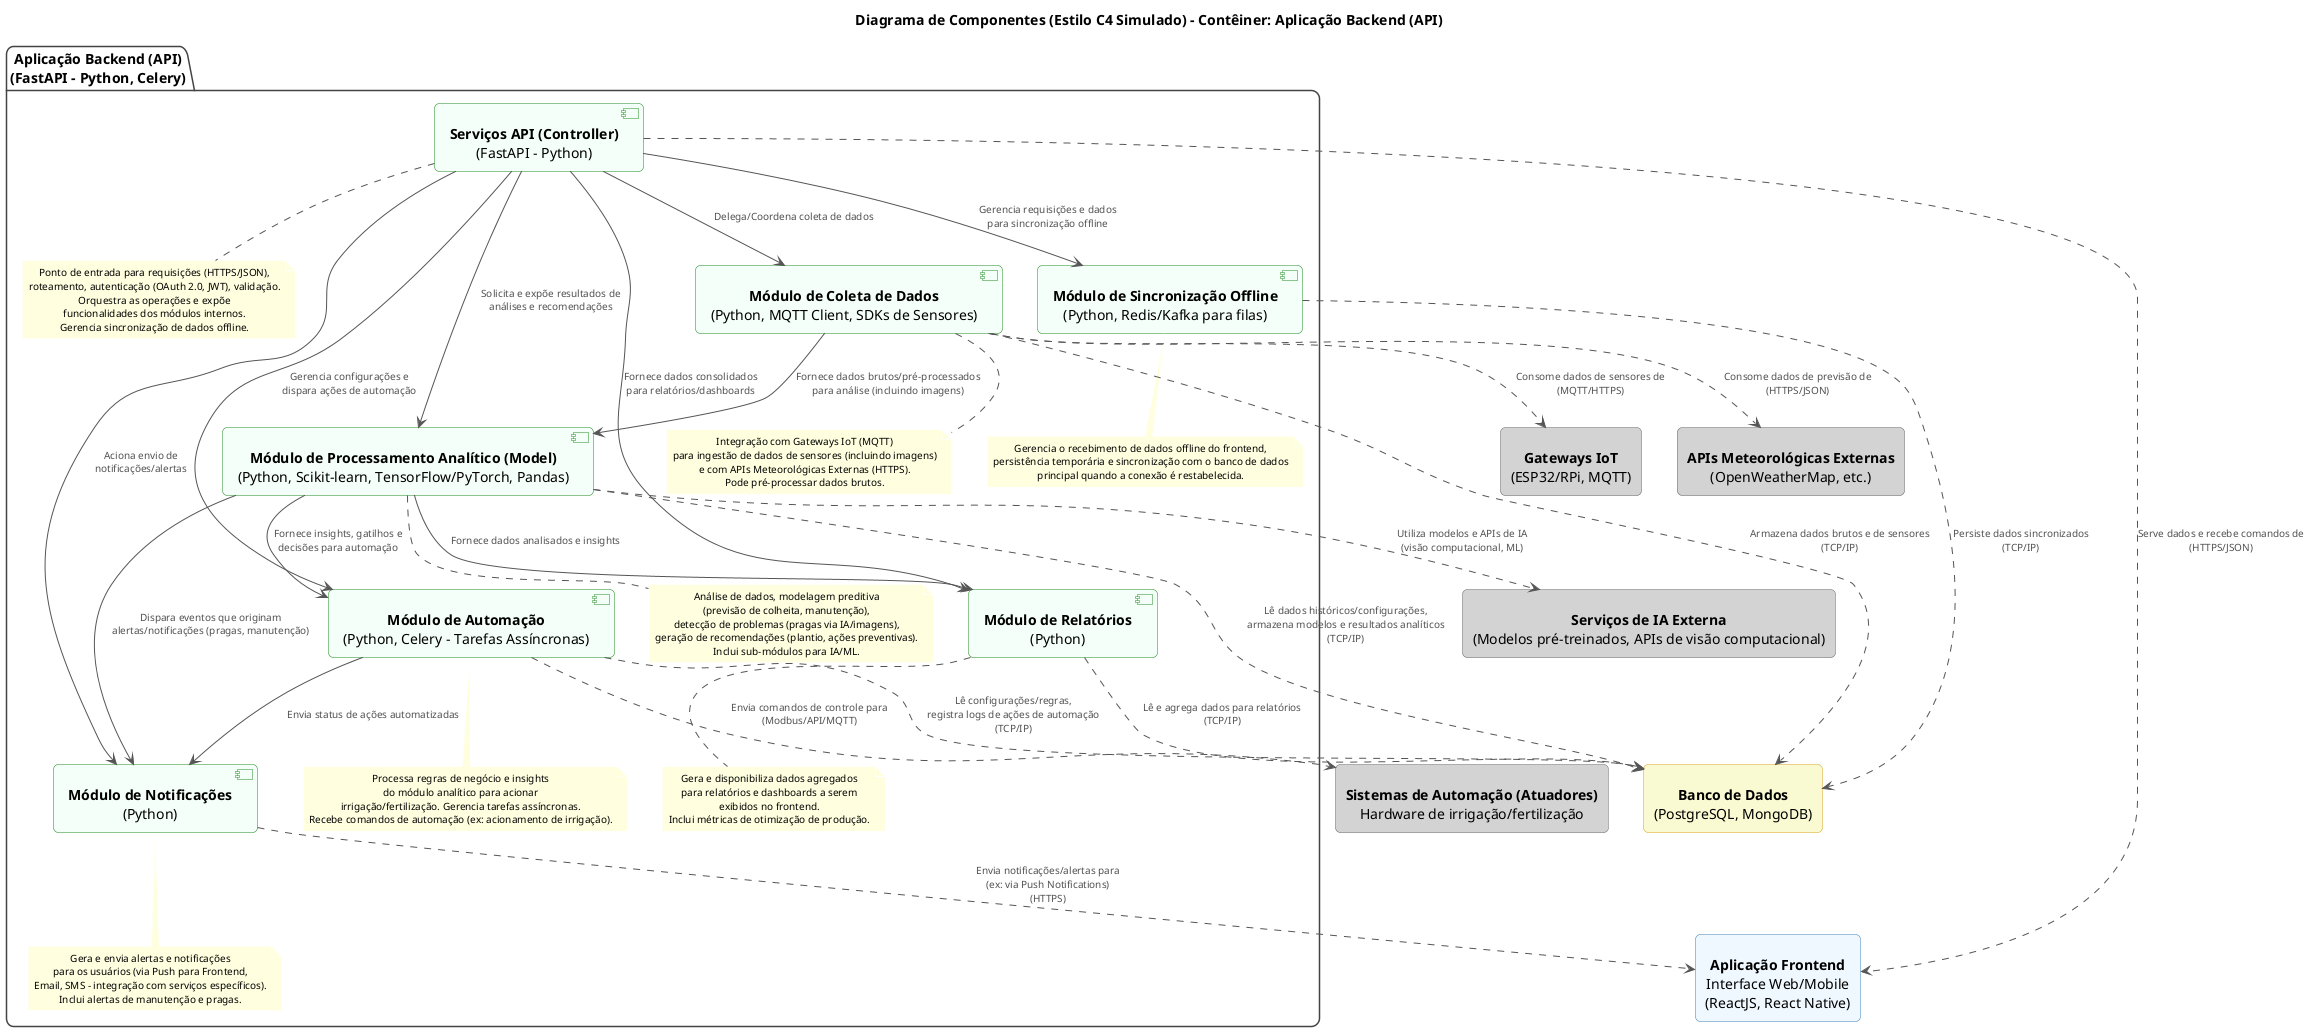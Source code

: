 @startuml Componentes


title Diagrama de Componentes (Estilo C4 Simulado) - Contêiner: Aplicação Backend (API)

skinparam defaultTextAlignment center
skinparam rectangle {
    StereotypeFontSize 0
    shadowing false
    Padding 10
    RoundCorner 10
}
skinparam component {
    StereotypeFontSize 0
    shadowing false
    RoundCorner 10
    BackgroundColor MintCream
    BorderColor ForestGreen
}
skinparam package {
    StereotypeFontSize 0
    shadowing false
    borderColor #444444
    backgroundColor #FFFFFF
    titleFontColor #333333
    titleFontSize 16
    titleAlignment left
    RoundCorner 15
    Padding 20
}
skinparam arrow {
    Color #555555
    FontColor #505050
    FontSize 10
}
skinparam note {
    BackgroundColor LightYellow
    BorderColor # siga_ANTIGO
    FontSize 10
    Padding 5
}


' --- Elementos Externos (Outros Contêineres e Sistemas) ---
rectangle "<b>Aplicação Frontend</b>\nInterface Web/Mobile\n(ReactJS, React Native)" as frontend_user_interface <<FrontendApp>> #AliceBlue;line:SteelBlue;text:black
rectangle "<b>Banco de Dados</b>\n(PostgreSQL, MongoDB)" as database_container <<Database>> #LightGoldenRodYellow;line:GoldenRod;text:black
rectangle "<b>Gateways IoT</b>\n(ESP32/RPi, MQTT)" as iot_gateways_system <<ExternalSystem>> #LightGrey;line:DimGrey;text:black
rectangle "<b>APIs Meteorológicas Externas</b>\n(OpenWeatherMap, etc.)" as external_weather_apis_system <<ExternalAPI>> #LightGrey;line:DimGrey;text:black
rectangle "<b>Sistemas de Automação (Atuadores)</b>\nHardware de irrigação/fertilização" as automation_actuators_system <<ActuatorSystem>> #LightGrey;line:DimGrey;text:black
rectangle "<b>Serviços de IA Externa</b>\n(Modelos pré-treinados, APIs de visão computacional)" as external_ai_services <<ExternalService>> #LightGrey;line:DimGrey;text:black


' --- Limite do Contêiner "Aplicação Backend (API)" ---
package "Aplicação Backend (API)\n(FastAPI - Python, Celery)" as backend_container {

    component "<b>Serviços API (Controller)</b>\n(FastAPI - Python)" as api_services
    note bottom of api_services
      Ponto de entrada para requisições (HTTPS/JSON),
      roteamento, autenticação (OAuth 2.0, JWT), validação.
      Orquestra as operações e expõe
      funcionalidades dos módulos internos.
      Gerencia sincronização de dados offline.
    end note

    component "<b>Módulo de Coleta de Dados</b>\n(Python, MQTT Client, SDKs de Sensores)" as data_collection_module
    note bottom of data_collection_module
      Integração com Gateways IoT (MQTT)
      para ingestão de dados de sensores (incluindo imagens)
      e com APIs Meteorológicas Externas (HTTPS).
      Pode pré-processar dados brutos.
    end note

    component "<b>Módulo de Processamento Analítico (Model)</b>\n(Python, Scikit-learn, TensorFlow/PyTorch, Pandas)" as analytics_processing_module
    note bottom of analytics_processing_module
      Análise de dados, modelagem preditiva
      (previsão de colheita, manutenção),
      detecção de problemas (pragas via IA/imagens),
      geração de recomendações (plantio, ações preventivas).
      Inclui sub-módulos para IA/ML.
    end note

    component "<b>Módulo de Automação</b>\n(Python, Celery - Tarefas Assíncronas)" as automation_module
    note bottom of automation_module
      Processa regras de negócio e insights
      do módulo analítico para acionar
      irrigação/fertilização. Gerencia tarefas assíncronas.
      Recebe comandos de automação (ex: acionamento de irrigação).
    end note

    component "<b>Módulo de Notificações</b>\n(Python)" as notification_module
    note bottom of notification_module
      Gera e envia alertas e notificações
      para os usuários (via Push para Frontend,
      Email, SMS - integração com serviços específicos).
      Inclui alertas de manutenção e pragas.
    end note

    component "<b>Módulo de Relatórios</b>\n(Python)" as reporting_module
    note bottom of reporting_module
      Gera e disponibiliza dados agregados
      para relatórios e dashboards a serem
      exibidos no frontend.
      Inclui métricas de otimização de produção.
    end note

    component "<b>Módulo de Sincronização Offline</b>\n(Python, Redis/Kafka para filas)" as offline_sync_module
    note bottom of offline_sync_module
      Gerencia o recebimento de dados offline do frontend,
      persistência temporária e sincronização com o banco de dados
      principal quando a conexão é restabelecida.
    end note
}

api_services --> data_collection_module : Delega/Coordena coleta de dados
api_services --> analytics_processing_module : Solicita e expõe resultados de\nanálises e recomendações
api_services --> automation_module : Gerencia configurações e\ndispara ações de automação
api_services --> notification_module : Aciona envio de\nnotificações/alertas
api_services --> reporting_module : Fornece dados consolidados\npara relatórios/dashboards
api_services --> offline_sync_module : Gerencia requisições e dados\npara sincronização offline

data_collection_module --> analytics_processing_module : Fornece dados brutos/pré-processados\npara análise (incluindo imagens)

analytics_processing_module --> automation_module : Fornece insights, gatilhos e\ndecisões para automação
analytics_processing_module --> notification_module : Dispara eventos que originam\nalertas/notificações (pragas, manutenção)
analytics_processing_module --> reporting_module : Fornece dados analisados e insights
analytics_processing_module ..> external_ai_services : Utiliza modelos e APIs de IA\n(visão computacional, ML)

automation_module --> notification_module : Envia status de ações automatizadas

offline_sync_module ..> database_container : Persiste dados sincronizados\n(TCP/IP)

api_services ..> frontend_user_interface : Serve dados e recebe comandos de\n(HTTPS/JSON)
data_collection_module ..> iot_gateways_system : Consome dados de sensores de\n(MQTT/HTTPS)
data_collection_module ..> external_weather_apis_system : Consome dados de previsão de\n(HTTPS/JSON)
data_collection_module ..> database_container : Armazena dados brutos e de sensores\n(TCP/IP)
analytics_processing_module ..> database_container : Lê dados históricos/configurações,\narmazena modelos e resultados analíticos\n(TCP/IP)
automation_module ..> database_container : Lê configurações/regras,\nregistra logs de ações de automação\n(TCP/IP)
automation_module ..> automation_actuators_system : Envia comandos de controle para\n(Modbus/API/MQTT)
notification_module ..> frontend_user_interface : Envia notificações/alertas para\n(ex: via Push Notifications)\n(HTTPS)
reporting_module ..> database_container : Lê e agrega dados para relatórios\n(TCP/IP)

@enduml
